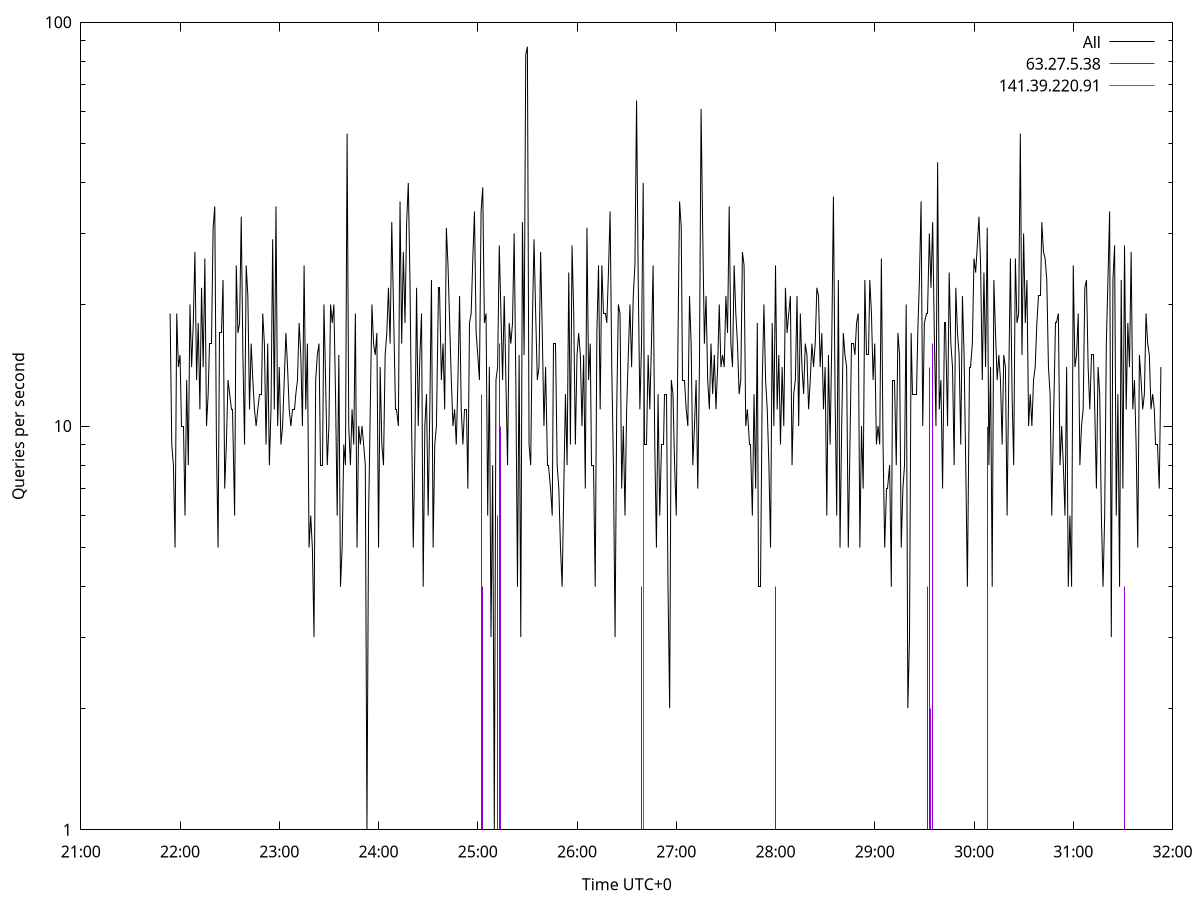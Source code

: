 set terminal pngcairo size 1024,768
set output 'Sun Jan  7 06:21:54 2024.png'
set ylabel 'Queries per second'
set xlabel 'Time UTC+0'
set xdata time
set timefmt "%s"
set log y
plot \
'-' using 1:2 linecolor 0 linetype 2 with lines title 'All', \
'-' using 1:2 linecolor 1 linetype 3 with impulses title "63.27.5.38", \
'-' using 1:2 linecolor 2 linetype 3 with impulses title "141.39.220.91"
1704583314 19
1704583315 9
1704583316 8
1704583317 5
1704583318 19
1704583319 14
1704583320 15
1704583321 10
1704583322 10
1704583323 6
1704583324 13
1704583325 8
1704583326 20
1704583327 14
1704583328 18
1704583329 27
1704583330 13
1704583331 18
1704583332 11
1704583333 22
1704583334 14
1704583335 26
1704583336 10
1704583337 12
1704583338 16
1704583339 16
1704583340 31
1704583341 35
1704583342 9
1704583343 5
1704583344 17
1704583345 17
1704583346 23
1704583347 7
1704583348 9
1704583349 13
1704583350 12
1704583351 11
1704583352 11
1704583353 6
1704583354 25
1704583355 17
1704583356 18
1704583357 33
1704583358 15
1704583359 9
1704583360 25
1704583361 21
1704583362 11
1704583363 16
1704583364 13
1704583365 11
1704583366 10
1704583367 11
1704583368 12
1704583369 12
1704583370 19
1704583371 16
1704583372 9
1704583373 16
1704583374 8
1704583375 11
1704583376 29
1704583377 11
1704583378 35
1704583379 10
1704583380 14
1704583381 9
1704583382 10
1704583383 13
1704583384 17
1704583385 14
1704583386 11
1704583387 10
1704583388 11
1704583389 11
1704583390 12
1704583391 13
1704583392 18
1704583393 15
1704583394 10
1704583395 25
1704583396 11
1704583397 16
1704583398 5
1704583399 6
1704583400 5
1704583401 3
1704583402 13
1704583403 15
1704583404 16
1704583405 8
1704583406 8
1704583407 20
1704583408 13
1704583409 8
1704583410 10
1704583411 20
1704583412 18
1704583413 20
1704583414 12
1704583415 6
1704583416 15
1704583417 4
1704583418 5
1704583419 9
1704583420 8
1704583421 53
1704583422 10
1704583423 8
1704583424 11
1704583425 9
1704583426 19
1704583427 5
1704583428 10
1704583429 9
1704583430 10
1704583431 9
1704583432 8
1704583433 1
1704583434 6
1704583435 11
1704583436 20
1704583437 16
1704583438 15
1704583439 17
1704583440 5
1704583441 14
1704583442 9
1704583443 8
1704583444 15
1704583445 17
1704583446 22
1704583447 16
1704583448 32
1704583449 20
1704583450 11
1704583451 11
1704583452 10
1704583453 36
1704583454 16
1704583455 27
1704583456 18
1704583457 32
1704583458 40
1704583459 23
1704583460 10
1704583461 5
1704583462 9
1704583463 22
1704583464 10
1704583465 15
1704583466 19
1704583467 4
1704583468 10
1704583469 12
1704583470 6
1704583471 11
1704583472 23
1704583473 5
1704583474 9
1704583475 10
1704583476 22
1704583477 22
1704583478 13
1704583479 16
1704583480 11
1704583481 31
1704583482 25
1704583483 18
1704583484 13
1704583485 10
1704583486 11
1704583487 9
1704583488 13
1704583489 21
1704583490 11
1704583491 9
1704583492 11
1704583493 11
1704583494 7
1704583495 18
1704583496 19
1704583497 26
1704583498 34
1704583499 17
1704583500 15
1704583501 13
1704583502 34
1704583503 39
1704583504 18
1704583505 19
1704583506 6
1704583507 14
1704583508 3
1704583509 8
1704583510 1
1704583511 13
1704583512 14
1704583513 28
1704583514 19
1704583515 13
1704583516 21
1704583517 13
1704583518 8
1704583519 18
1704583520 16
1704583521 18
1704583522 30
1704583523 13
1704583524 4
1704583525 15
1704583526 3
1704583527 32
1704583528 15
1704583529 83
1704583530 87
1704583531 9
1704583532 8
1704583533 18
1704583534 29
1704583535 19
1704583536 13
1704583537 14
1704583538 27
1704583539 17
1704583540 10
1704583541 14
1704583542 8
1704583543 8
1704583544 7
1704583545 6
1704583546 16
1704583547 16
1704583548 8
1704583549 7
1704583550 5
1704583551 4
1704583552 7
1704583553 12
1704583554 8
1704583555 24
1704583556 9
1704583557 28
1704583558 19
1704583559 9
1704583560 15
1704583561 17
1704583562 15
1704583563 10
1704583564 15
1704583565 7
1704583566 31
1704583567 13
1704583568 16
1704583569 8
1704583570 8
1704583571 4
1704583572 17
1704583573 25
1704583574 11
1704583575 25
1704583576 19
1704583577 19
1704583578 18
1704583579 24
1704583580 34
1704583581 14
1704583582 8
1704583583 3
1704583584 11
1704583585 20
1704583586 19
1704583587 7
1704583588 10
1704583589 6
1704583590 11
1704583591 15
1704583592 20
1704583593 14
1704583594 21
1704583595 25
1704583596 64
1704583597 23
1704583598 11
1704583599 16
1704583600 40
1704583601 9
1704583602 9
1704583603 15
1704583604 11
1704583605 16
1704583606 25
1704583607 9
1704583608 5
1704583609 12
1704583610 6
1704583611 9
1704583612 9
1704583613 12
1704583614 12
1704583615 4
1704583616 2
1704583617 13
1704583618 12
1704583619 8
1704583620 6
1704583621 16
1704583622 36
1704583623 31
1704583624 13
1704583625 13
1704583626 11
1704583627 10
1704583628 21
1704583629 16
1704583630 8
1704583631 10
1704583632 13
1704583633 7
1704583634 14
1704583635 61
1704583636 30
1704583637 16
1704583638 21
1704583639 13
1704583640 11
1704583641 16
1704583642 12
1704583643 15
1704583644 11
1704583645 14
1704583646 20
1704583647 14
1704583648 15
1704583649 14
1704583650 21
1704583651 17
1704583652 35
1704583653 16
1704583654 14
1704583655 25
1704583656 19
1704583657 16
1704583658 12
1704583659 13
1704583660 27
1704583661 25
1704583662 10
1704583663 11
1704583664 9
1704583665 9
1704583666 6
1704583667 12
1704583668 7
1704583669 18
1704583670 4
1704583671 4
1704583672 13
1704583673 20
1704583674 13
1704583675 11
1704583676 8
1704583677 5
1704583678 18
1704583679 10
1704583680 25
1704583681 11
1704583682 15
1704583683 9
1704583684 14
1704583685 10
1704583686 22
1704583687 17
1704583688 19
1704583689 21
1704583690 8
1704583691 12
1704583692 13
1704583693 21
1704583694 10
1704583695 19
1704583696 14
1704583697 12
1704583698 16
1704583699 15
1704583700 11
1704583701 13
1704583702 16
1704583703 14
1704583704 16
1704583705 22
1704583706 21
1704583707 14
1704583708 17
1704583709 11
1704583710 14
1704583711 6
1704583712 15
1704583713 9
1704583714 16
1704583715 37
1704583716 12
1704583717 6
1704583718 23
1704583719 5
1704583720 10
1704583721 17
1704583722 15
1704583723 14
1704583724 5
1704583725 9
1704583726 16
1704583727 16
1704583728 15
1704583729 18
1704583730 19
1704583731 5
1704583732 10
1704583733 7
1704583734 23
1704583735 15
1704583736 15
1704583737 23
1704583738 19
1704583739 13
1704583740 16
1704583741 9
1704583742 10
1704583743 9
1704583744 26
1704583745 9
1704583746 5
1704583747 7
1704583748 7
1704583749 8
1704583750 4
1704583751 13
1704583752 13
1704583753 8
1704583754 17
1704583755 15
1704583756 5
1704583757 7
1704583758 8
1704583759 20
1704583760 2
1704583761 3
1704583762 17
1704583763 12
1704583764 12
1704583765 12
1704583766 17
1704583767 23
1704583768 36
1704583769 10
1704583770 18
1704583771 19
1704583772 19
1704583773 30
1704583774 22
1704583775 32
1704583776 17
1704583777 10
1704583778 45
1704583779 11
1704583780 13
1704583781 7
1704583782 18
1704583783 18
1704583784 10
1704583785 24
1704583786 16
1704583787 14
1704583788 8
1704583789 22
1704583790 17
1704583791 15
1704583792 9
1704583793 21
1704583794 15
1704583795 8
1704583796 4
1704583797 14
1704583798 14
1704583799 16
1704583800 26
1704583801 24
1704583802 28
1704583803 33
1704583804 25
1704583805 13
1704583806 24
1704583807 14
1704583808 31
1704583809 8
1704583810 14
1704583811 4
1704583812 23
1704583813 17
1704583814 13
1704583815 15
1704583816 13
1704583817 9
1704583818 15
1704583819 14
1704583820 6
1704583821 13
1704583822 26
1704583823 12
1704583824 8
1704583825 26
1704583826 18
1704583827 19
1704583828 53
1704583829 15
1704583830 30
1704583831 18
1704583832 23
1704583833 10
1704583834 12
1704583835 10
1704583836 13
1704583837 14
1704583838 18
1704583839 21
1704583840 21
1704583841 32
1704583842 27
1704583843 26
1704583844 23
1704583845 14
1704583846 12
1704583847 6
1704583848 10
1704583849 18
1704583850 18
1704583851 19
1704583852 8
1704583853 10
1704583854 8
1704583855 6
1704583856 14
1704583857 4
1704583858 6
1704583859 4
1704583860 25
1704583861 14
1704583862 15
1704583863 19
1704583864 8
1704583865 10
1704583866 11
1704583867 22
1704583868 23
1704583869 14
1704583870 11
1704583871 15
1704583872 15
1704583873 11
1704583874 7
1704583875 14
1704583876 12
1704583877 6
1704583878 4
1704583879 6
1704583880 16
1704583882 34
1704583883 3
1704583884 23
1704583885 28
1704583886 6
1704583887 12
1704583888 4
1704583889 23
1704583890 7
1704583891 28
1704583892 11
1704583893 18
1704583894 14
1704583895 27
1704583896 11
1704583897 13
1704583898 9
1704583899 5
1704583900 15
1704583901 13
1704583902 11
1704583903 12
1704583904 19
1704583905 16
1704583906 15
1704583907 11
1704583908 12
1704583909 11
1704583910 9
1704583911 9
1704583912 7
1704583913 14

e
1704583502 12
1704583503 4
1704583512 6
1704583513 16
1704583514 10
1704583599 4
1704583680 4
1704583772 4
1704583773 14
1704583774 2
1704583775 16
1704583808 10
1704583891 4

e
1704583600 29

e
